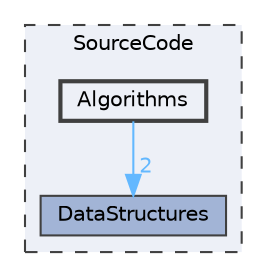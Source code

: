 digraph "SourceCode/Algorithms"
{
 // LATEX_PDF_SIZE
  bgcolor="transparent";
  edge [fontname=Helvetica,fontsize=10,labelfontname=Helvetica,labelfontsize=10];
  node [fontname=Helvetica,fontsize=10,shape=box,height=0.2,width=0.4];
  compound=true
  subgraph clusterdir_ec5974339a1de2ed9600da4dc21f3a8e {
    graph [ bgcolor="#edf0f7", pencolor="grey25", label="SourceCode", fontname=Helvetica,fontsize=10 style="filled,dashed", URL="dir_ec5974339a1de2ed9600da4dc21f3a8e.html",tooltip=""]
  dir_c4e5523b5476281f51f15f719c8bc922 [label="DataStructures", fillcolor="#a2b4d6", color="grey25", style="filled", URL="dir_c4e5523b5476281f51f15f719c8bc922.html",tooltip=""];
  dir_6996d7c2da31c87b6af046372cf1d272 [label="Algorithms", fillcolor="#edf0f7", color="grey25", style="filled,bold", URL="dir_6996d7c2da31c87b6af046372cf1d272.html",tooltip=""];
  }
  dir_6996d7c2da31c87b6af046372cf1d272->dir_c4e5523b5476281f51f15f719c8bc922 [headlabel="2", labeldistance=1.5 headhref="dir_000000_000001.html" href="dir_000000_000001.html" color="steelblue1" fontcolor="steelblue1"];
}
